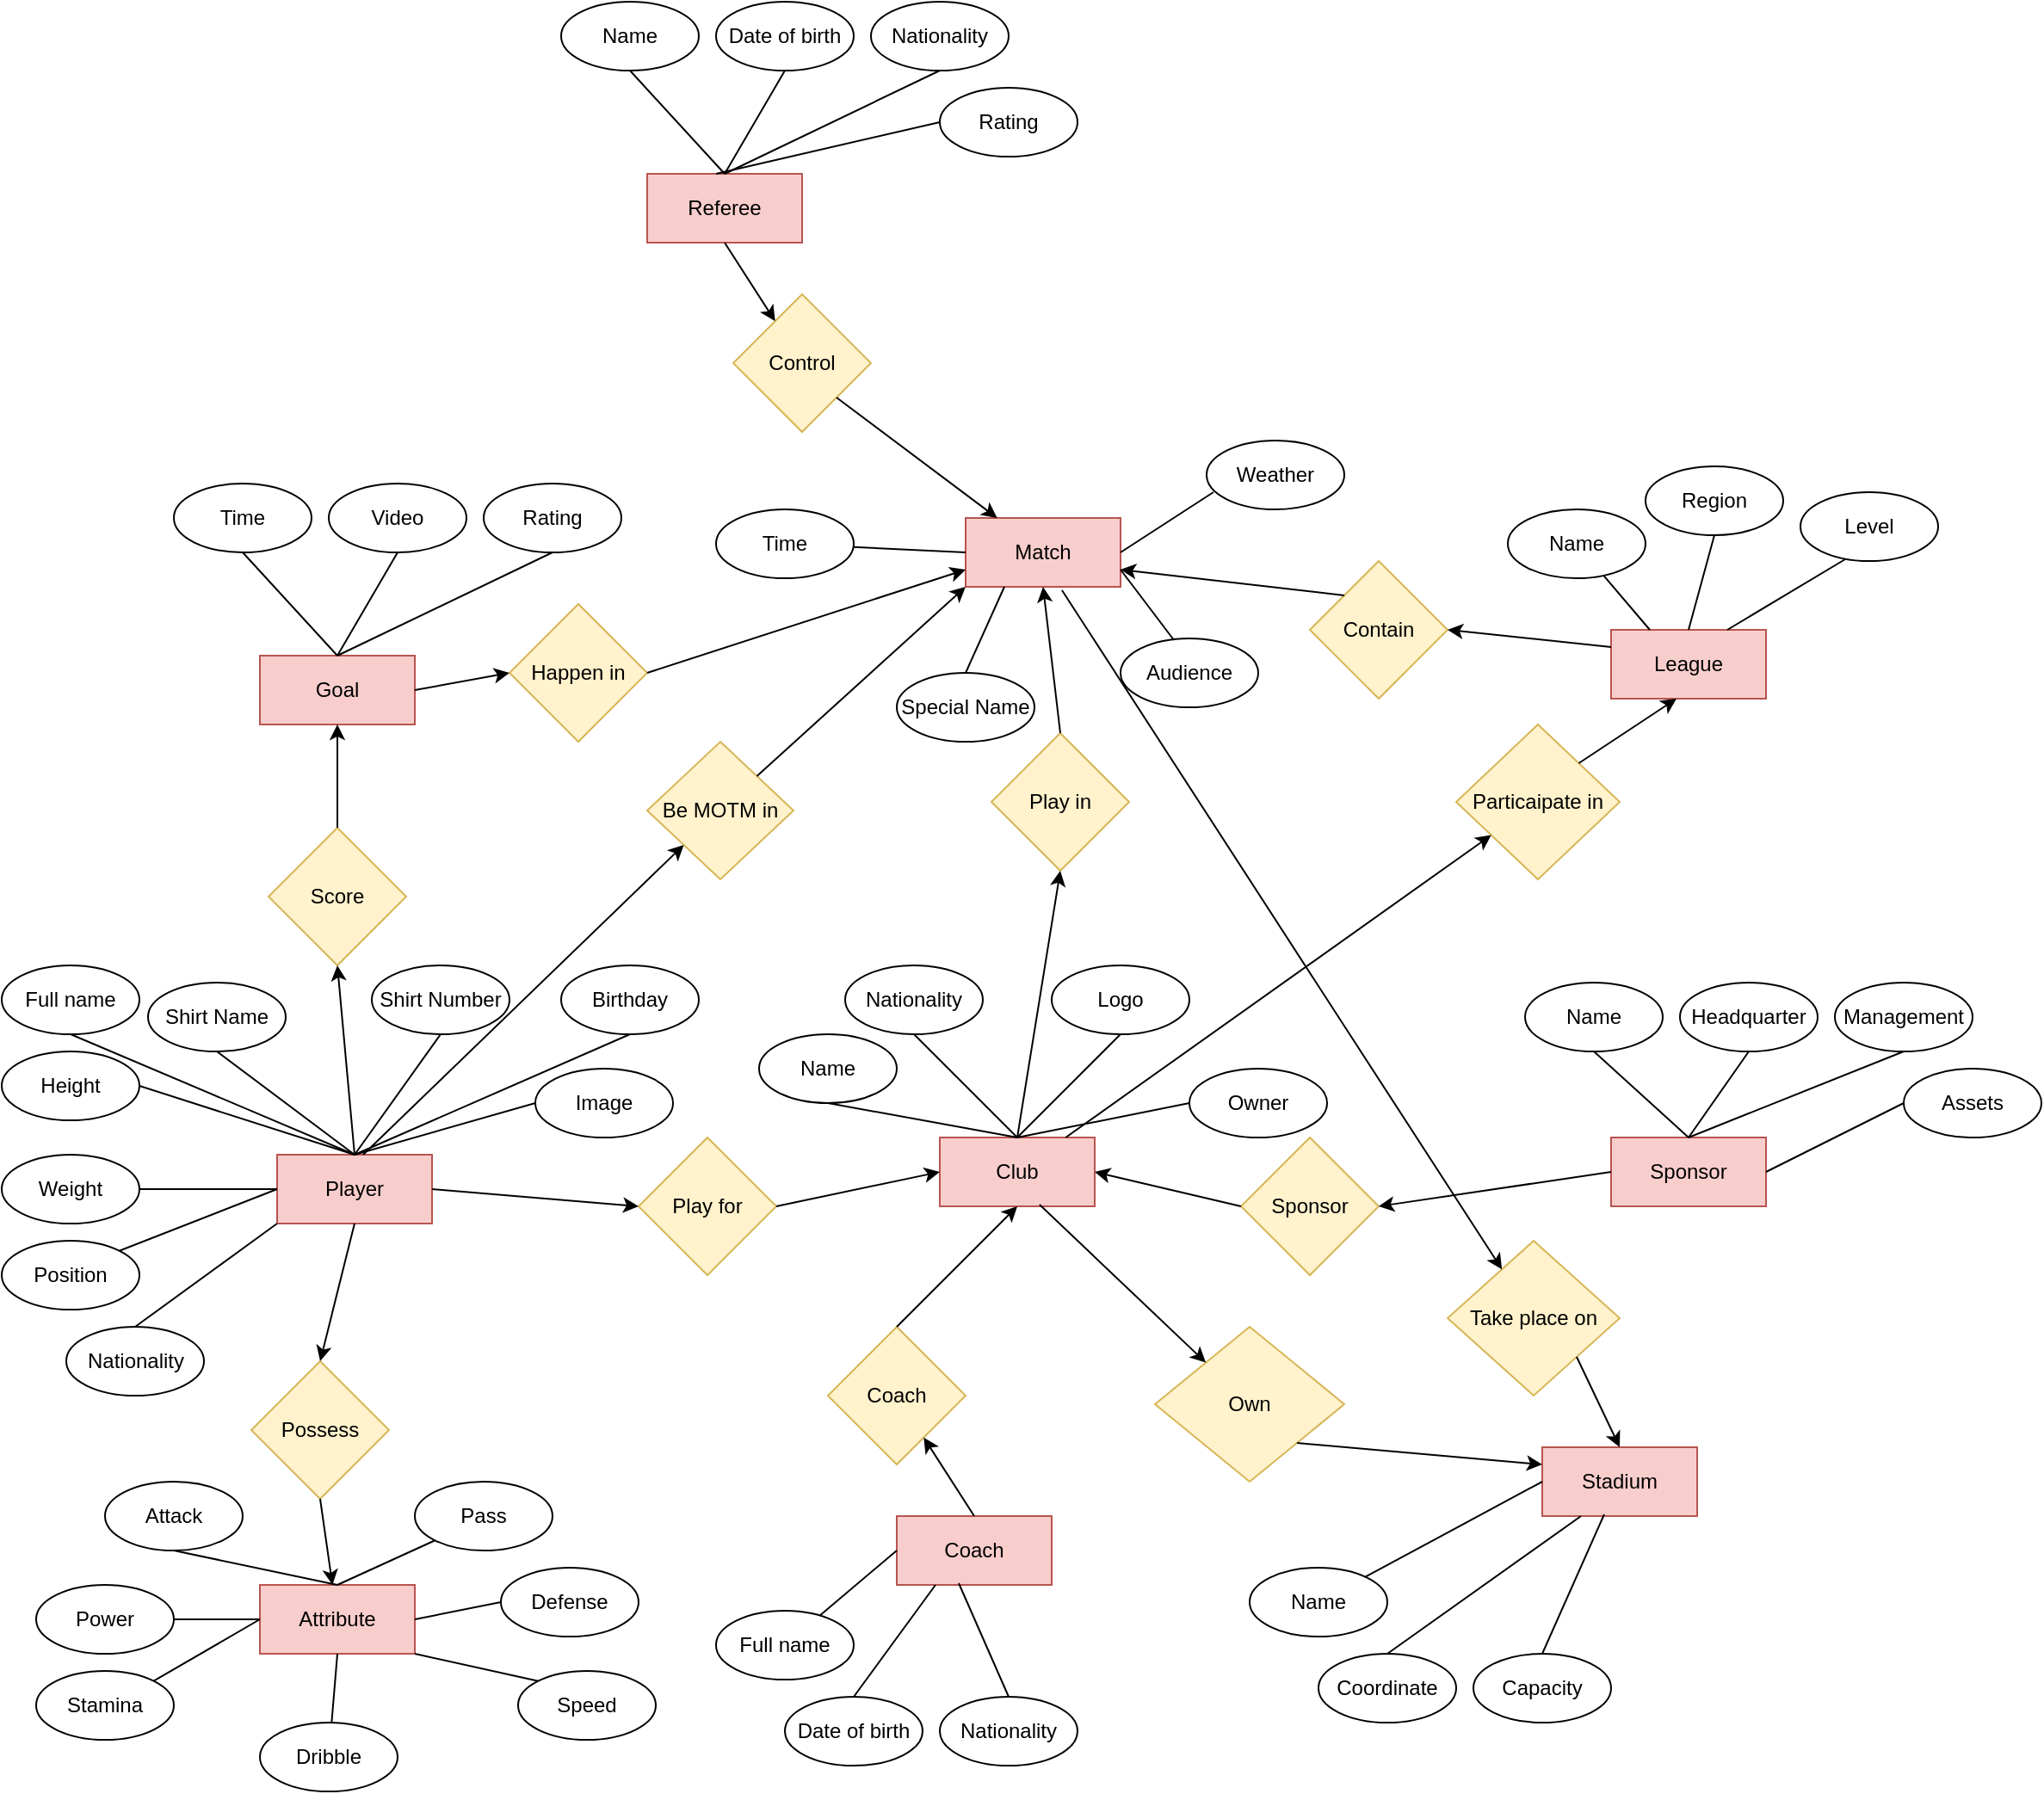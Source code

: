 <mxfile version="20.6.0" type="device"><diagram id="dY_4aWVO0XkQXRWpeF5l" name="Page-1"><mxGraphModel dx="1422" dy="798" grid="1" gridSize="10" guides="1" tooltips="1" connect="1" arrows="1" fold="1" page="1" pageScale="1" pageWidth="850" pageHeight="1100" math="0" shadow="0"><root><mxCell id="0"/><mxCell id="1" parent="0"/><mxCell id="0aGzHAWhw8IwHbo-9U-T-1" value="Player" style="rounded=0;whiteSpace=wrap;html=1;fillColor=#f8cecc;strokeColor=#b85450;" parent="1" vertex="1"><mxGeometry x="250" y="700" width="90" height="40" as="geometry"/></mxCell><mxCell id="0aGzHAWhw8IwHbo-9U-T-2" value="Full name" style="ellipse;whiteSpace=wrap;html=1;" parent="1" vertex="1"><mxGeometry x="90" y="590" width="80" height="40" as="geometry"/></mxCell><mxCell id="0aGzHAWhw8IwHbo-9U-T-3" value="" style="endArrow=none;html=1;rounded=0;exitX=0.5;exitY=1;exitDx=0;exitDy=0;entryX=0.5;entryY=0;entryDx=0;entryDy=0;" parent="1" source="0aGzHAWhw8IwHbo-9U-T-2" target="0aGzHAWhw8IwHbo-9U-T-1" edge="1"><mxGeometry width="50" height="50" relative="1" as="geometry"><mxPoint x="470" y="850" as="sourcePoint"/><mxPoint x="520" y="800" as="targetPoint"/></mxGeometry></mxCell><mxCell id="0aGzHAWhw8IwHbo-9U-T-4" value="Shirt Name" style="ellipse;whiteSpace=wrap;html=1;" parent="1" vertex="1"><mxGeometry x="175" y="600" width="80" height="40" as="geometry"/></mxCell><mxCell id="0aGzHAWhw8IwHbo-9U-T-5" value="" style="endArrow=none;html=1;rounded=0;exitX=0.5;exitY=1;exitDx=0;exitDy=0;entryX=0.5;entryY=0;entryDx=0;entryDy=0;" parent="1" source="0aGzHAWhw8IwHbo-9U-T-4" target="0aGzHAWhw8IwHbo-9U-T-1" edge="1"><mxGeometry width="50" height="50" relative="1" as="geometry"><mxPoint x="560" y="850" as="sourcePoint"/><mxPoint x="365" y="690" as="targetPoint"/></mxGeometry></mxCell><mxCell id="0aGzHAWhw8IwHbo-9U-T-6" value="Shirt Number" style="ellipse;whiteSpace=wrap;html=1;" parent="1" vertex="1"><mxGeometry x="305" y="590" width="80" height="40" as="geometry"/></mxCell><mxCell id="0aGzHAWhw8IwHbo-9U-T-7" value="" style="endArrow=none;html=1;rounded=0;exitX=0.5;exitY=1;exitDx=0;exitDy=0;entryX=0.5;entryY=0;entryDx=0;entryDy=0;" parent="1" source="0aGzHAWhw8IwHbo-9U-T-6" target="0aGzHAWhw8IwHbo-9U-T-1" edge="1"><mxGeometry width="50" height="50" relative="1" as="geometry"><mxPoint x="650" y="850" as="sourcePoint"/><mxPoint x="455" y="690" as="targetPoint"/></mxGeometry></mxCell><mxCell id="0aGzHAWhw8IwHbo-9U-T-8" value="Height" style="ellipse;whiteSpace=wrap;html=1;" parent="1" vertex="1"><mxGeometry x="90" y="640" width="80" height="40" as="geometry"/></mxCell><mxCell id="0aGzHAWhw8IwHbo-9U-T-9" value="" style="endArrow=none;html=1;rounded=0;exitX=1;exitY=0.5;exitDx=0;exitDy=0;entryX=0.5;entryY=0;entryDx=0;entryDy=0;" parent="1" source="0aGzHAWhw8IwHbo-9U-T-8" target="0aGzHAWhw8IwHbo-9U-T-1" edge="1"><mxGeometry width="50" height="50" relative="1" as="geometry"><mxPoint x="410" y="900" as="sourcePoint"/><mxPoint x="215" y="740" as="targetPoint"/></mxGeometry></mxCell><mxCell id="0aGzHAWhw8IwHbo-9U-T-10" value="Weight" style="ellipse;whiteSpace=wrap;html=1;" parent="1" vertex="1"><mxGeometry x="90" y="700" width="80" height="40" as="geometry"/></mxCell><mxCell id="0aGzHAWhw8IwHbo-9U-T-11" value="" style="endArrow=none;html=1;rounded=0;exitX=1;exitY=0.5;exitDx=0;exitDy=0;entryX=0;entryY=0.5;entryDx=0;entryDy=0;" parent="1" source="0aGzHAWhw8IwHbo-9U-T-10" target="0aGzHAWhw8IwHbo-9U-T-1" edge="1"><mxGeometry width="50" height="50" relative="1" as="geometry"><mxPoint x="410" y="960" as="sourcePoint"/><mxPoint x="215" y="800" as="targetPoint"/></mxGeometry></mxCell><mxCell id="0aGzHAWhw8IwHbo-9U-T-14" value="Position" style="ellipse;whiteSpace=wrap;html=1;" parent="1" vertex="1"><mxGeometry x="90" y="750" width="80" height="40" as="geometry"/></mxCell><mxCell id="0aGzHAWhw8IwHbo-9U-T-15" value="" style="endArrow=none;html=1;rounded=0;exitX=1;exitY=0;exitDx=0;exitDy=0;entryX=0;entryY=0.5;entryDx=0;entryDy=0;" parent="1" source="0aGzHAWhw8IwHbo-9U-T-14" target="0aGzHAWhw8IwHbo-9U-T-1" edge="1"><mxGeometry width="50" height="50" relative="1" as="geometry"><mxPoint x="410" y="1010" as="sourcePoint"/><mxPoint x="215" y="850" as="targetPoint"/></mxGeometry></mxCell><mxCell id="0aGzHAWhw8IwHbo-9U-T-16" value="Birthday" style="ellipse;whiteSpace=wrap;html=1;" parent="1" vertex="1"><mxGeometry x="415" y="590" width="80" height="40" as="geometry"/></mxCell><mxCell id="0aGzHAWhw8IwHbo-9U-T-17" value="" style="endArrow=none;html=1;rounded=0;exitX=0.5;exitY=1;exitDx=0;exitDy=0;entryX=0.5;entryY=0;entryDx=0;entryDy=0;" parent="1" source="0aGzHAWhw8IwHbo-9U-T-16" target="0aGzHAWhw8IwHbo-9U-T-1" edge="1"><mxGeometry width="50" height="50" relative="1" as="geometry"><mxPoint x="710" y="890" as="sourcePoint"/><mxPoint x="515" y="730" as="targetPoint"/></mxGeometry></mxCell><mxCell id="0aGzHAWhw8IwHbo-9U-T-18" value="Nationality" style="ellipse;whiteSpace=wrap;html=1;" parent="1" vertex="1"><mxGeometry x="127.5" y="800" width="80" height="40" as="geometry"/></mxCell><mxCell id="0aGzHAWhw8IwHbo-9U-T-19" value="" style="endArrow=none;html=1;rounded=0;exitX=0.5;exitY=0;exitDx=0;exitDy=0;entryX=0;entryY=1;entryDx=0;entryDy=0;" parent="1" source="0aGzHAWhw8IwHbo-9U-T-18" target="0aGzHAWhw8IwHbo-9U-T-1" edge="1"><mxGeometry width="50" height="50" relative="1" as="geometry"><mxPoint x="447.5" y="1060" as="sourcePoint"/><mxPoint x="252.5" y="900" as="targetPoint"/></mxGeometry></mxCell><mxCell id="0aGzHAWhw8IwHbo-9U-T-21" value="Image" style="ellipse;whiteSpace=wrap;html=1;" parent="1" vertex="1"><mxGeometry x="400" y="650" width="80" height="40" as="geometry"/></mxCell><mxCell id="0aGzHAWhw8IwHbo-9U-T-22" value="" style="endArrow=none;html=1;rounded=0;exitX=0;exitY=0.5;exitDx=0;exitDy=0;entryX=0.5;entryY=0;entryDx=0;entryDy=0;" parent="1" source="0aGzHAWhw8IwHbo-9U-T-21" target="0aGzHAWhw8IwHbo-9U-T-1" edge="1"><mxGeometry width="50" height="50" relative="1" as="geometry"><mxPoint x="532.5" y="1060" as="sourcePoint"/><mxPoint x="275" y="690" as="targetPoint"/></mxGeometry></mxCell><mxCell id="0aGzHAWhw8IwHbo-9U-T-23" value="Possess" style="rhombus;whiteSpace=wrap;html=1;fillColor=#fff2cc;strokeColor=#d6b656;" parent="1" vertex="1"><mxGeometry x="235" y="820" width="80" height="80" as="geometry"/></mxCell><mxCell id="0aGzHAWhw8IwHbo-9U-T-25" value="Club" style="rounded=0;whiteSpace=wrap;html=1;fillColor=#f8cecc;strokeColor=#b85450;" parent="1" vertex="1"><mxGeometry x="635" y="690" width="90" height="40" as="geometry"/></mxCell><mxCell id="0aGzHAWhw8IwHbo-9U-T-26" value="Name" style="ellipse;whiteSpace=wrap;html=1;" parent="1" vertex="1"><mxGeometry x="530" y="630" width="80" height="40" as="geometry"/></mxCell><mxCell id="0aGzHAWhw8IwHbo-9U-T-27" value="" style="endArrow=none;html=1;rounded=0;exitX=0.5;exitY=1;exitDx=0;exitDy=0;entryX=0.5;entryY=0;entryDx=0;entryDy=0;" parent="1" source="0aGzHAWhw8IwHbo-9U-T-26" target="0aGzHAWhw8IwHbo-9U-T-25" edge="1"><mxGeometry width="50" height="50" relative="1" as="geometry"><mxPoint x="920" y="850" as="sourcePoint"/><mxPoint x="970" y="800" as="targetPoint"/></mxGeometry></mxCell><mxCell id="0aGzHAWhw8IwHbo-9U-T-28" value="Nationality" style="ellipse;whiteSpace=wrap;html=1;" parent="1" vertex="1"><mxGeometry x="580" y="590" width="80" height="40" as="geometry"/></mxCell><mxCell id="0aGzHAWhw8IwHbo-9U-T-29" value="" style="endArrow=none;html=1;rounded=0;exitX=0.5;exitY=1;exitDx=0;exitDy=0;entryX=0.5;entryY=0;entryDx=0;entryDy=0;" parent="1" source="0aGzHAWhw8IwHbo-9U-T-28" target="0aGzHAWhw8IwHbo-9U-T-25" edge="1"><mxGeometry width="50" height="50" relative="1" as="geometry"><mxPoint x="1010" y="850" as="sourcePoint"/><mxPoint x="815" y="690" as="targetPoint"/></mxGeometry></mxCell><mxCell id="0aGzHAWhw8IwHbo-9U-T-30" value="Logo" style="ellipse;whiteSpace=wrap;html=1;" parent="1" vertex="1"><mxGeometry x="700" y="590" width="80" height="40" as="geometry"/></mxCell><mxCell id="0aGzHAWhw8IwHbo-9U-T-31" value="" style="endArrow=none;html=1;rounded=0;exitX=0.5;exitY=1;exitDx=0;exitDy=0;entryX=0.5;entryY=0;entryDx=0;entryDy=0;" parent="1" source="0aGzHAWhw8IwHbo-9U-T-30" target="0aGzHAWhw8IwHbo-9U-T-25" edge="1"><mxGeometry width="50" height="50" relative="1" as="geometry"><mxPoint x="1100" y="850" as="sourcePoint"/><mxPoint x="905" y="690" as="targetPoint"/></mxGeometry></mxCell><mxCell id="0aGzHAWhw8IwHbo-9U-T-35" value="Owner" style="ellipse;whiteSpace=wrap;html=1;" parent="1" vertex="1"><mxGeometry x="780" y="650" width="80" height="40" as="geometry"/></mxCell><mxCell id="0aGzHAWhw8IwHbo-9U-T-36" value="" style="endArrow=none;html=1;rounded=0;exitX=0;exitY=0.5;exitDx=0;exitDy=0;entryX=0.5;entryY=0;entryDx=0;entryDy=0;" parent="1" source="0aGzHAWhw8IwHbo-9U-T-35" target="0aGzHAWhw8IwHbo-9U-T-25" edge="1"><mxGeometry width="50" height="50" relative="1" as="geometry"><mxPoint x="1160" y="890" as="sourcePoint"/><mxPoint x="965" y="730" as="targetPoint"/></mxGeometry></mxCell><mxCell id="0aGzHAWhw8IwHbo-9U-T-42" value="Coach" style="rhombus;whiteSpace=wrap;html=1;fillColor=#fff2cc;strokeColor=#d6b656;" parent="1" vertex="1"><mxGeometry x="570" y="800" width="80" height="80" as="geometry"/></mxCell><mxCell id="0aGzHAWhw8IwHbo-9U-T-46" value="Sponsor" style="rhombus;whiteSpace=wrap;html=1;fillColor=#fff2cc;strokeColor=#d6b656;" parent="1" vertex="1"><mxGeometry x="810" y="690" width="80" height="80" as="geometry"/></mxCell><mxCell id="0aGzHAWhw8IwHbo-9U-T-47" value="League" style="rounded=0;whiteSpace=wrap;html=1;fillColor=#f8cecc;strokeColor=#b85450;" parent="1" vertex="1"><mxGeometry x="1025" y="395" width="90" height="40" as="geometry"/></mxCell><mxCell id="0aGzHAWhw8IwHbo-9U-T-48" value="Name" style="ellipse;whiteSpace=wrap;html=1;" parent="1" vertex="1"><mxGeometry x="965" y="325" width="80" height="40" as="geometry"/></mxCell><mxCell id="0aGzHAWhw8IwHbo-9U-T-49" value="" style="endArrow=none;html=1;rounded=0;entryX=0.25;entryY=0;entryDx=0;entryDy=0;" parent="1" source="0aGzHAWhw8IwHbo-9U-T-48" target="0aGzHAWhw8IwHbo-9U-T-47" edge="1"><mxGeometry width="50" height="50" relative="1" as="geometry"><mxPoint x="1175" y="725" as="sourcePoint"/><mxPoint x="1225" y="675" as="targetPoint"/></mxGeometry></mxCell><mxCell id="0aGzHAWhw8IwHbo-9U-T-50" value="Region" style="ellipse;whiteSpace=wrap;html=1;" parent="1" vertex="1"><mxGeometry x="1045" y="300" width="80" height="40" as="geometry"/></mxCell><mxCell id="0aGzHAWhw8IwHbo-9U-T-51" value="" style="endArrow=none;html=1;rounded=0;exitX=0.5;exitY=1;exitDx=0;exitDy=0;entryX=0.5;entryY=0;entryDx=0;entryDy=0;" parent="1" source="0aGzHAWhw8IwHbo-9U-T-50" target="0aGzHAWhw8IwHbo-9U-T-47" edge="1"><mxGeometry width="50" height="50" relative="1" as="geometry"><mxPoint x="1265" y="725" as="sourcePoint"/><mxPoint x="1070" y="565" as="targetPoint"/></mxGeometry></mxCell><mxCell id="0aGzHAWhw8IwHbo-9U-T-57" value="Level" style="ellipse;whiteSpace=wrap;html=1;" parent="1" vertex="1"><mxGeometry x="1135" y="315" width="80" height="40" as="geometry"/></mxCell><mxCell id="0aGzHAWhw8IwHbo-9U-T-58" value="" style="endArrow=none;html=1;rounded=0;exitX=0.325;exitY=0.975;exitDx=0;exitDy=0;entryX=0.75;entryY=0;entryDx=0;entryDy=0;exitPerimeter=0;" parent="1" source="0aGzHAWhw8IwHbo-9U-T-57" target="0aGzHAWhw8IwHbo-9U-T-47" edge="1"><mxGeometry width="50" height="50" relative="1" as="geometry"><mxPoint x="1415" y="765" as="sourcePoint"/><mxPoint x="1220" y="605" as="targetPoint"/></mxGeometry></mxCell><mxCell id="0aGzHAWhw8IwHbo-9U-T-65" value="Match" style="rounded=0;whiteSpace=wrap;html=1;fillColor=#f8cecc;strokeColor=#b85450;" parent="1" vertex="1"><mxGeometry x="650" y="330" width="90" height="40" as="geometry"/></mxCell><mxCell id="0aGzHAWhw8IwHbo-9U-T-66" value="Time" style="ellipse;whiteSpace=wrap;html=1;" parent="1" vertex="1"><mxGeometry x="505" y="325" width="80" height="40" as="geometry"/></mxCell><mxCell id="0aGzHAWhw8IwHbo-9U-T-67" value="" style="endArrow=none;html=1;rounded=0;entryX=0;entryY=0.5;entryDx=0;entryDy=0;" parent="1" source="0aGzHAWhw8IwHbo-9U-T-66" target="0aGzHAWhw8IwHbo-9U-T-65" edge="1"><mxGeometry width="50" height="50" relative="1" as="geometry"><mxPoint x="800" y="660" as="sourcePoint"/><mxPoint x="850" y="610" as="targetPoint"/></mxGeometry></mxCell><mxCell id="0aGzHAWhw8IwHbo-9U-T-68" value="Special Name" style="ellipse;whiteSpace=wrap;html=1;" parent="1" vertex="1"><mxGeometry x="610" y="420" width="80" height="40" as="geometry"/></mxCell><mxCell id="0aGzHAWhw8IwHbo-9U-T-69" value="" style="endArrow=none;html=1;rounded=0;exitX=0.5;exitY=0;exitDx=0;exitDy=0;entryX=0.25;entryY=1;entryDx=0;entryDy=0;" parent="1" source="0aGzHAWhw8IwHbo-9U-T-68" target="0aGzHAWhw8IwHbo-9U-T-65" edge="1"><mxGeometry width="50" height="50" relative="1" as="geometry"><mxPoint x="890" y="660" as="sourcePoint"/><mxPoint x="695" y="500" as="targetPoint"/></mxGeometry></mxCell><mxCell id="0aGzHAWhw8IwHbo-9U-T-72" value="Audience" style="ellipse;whiteSpace=wrap;html=1;" parent="1" vertex="1"><mxGeometry x="740" y="400" width="80" height="40" as="geometry"/></mxCell><mxCell id="0aGzHAWhw8IwHbo-9U-T-73" value="" style="endArrow=none;html=1;rounded=0;exitX=0.388;exitY=0.025;exitDx=0;exitDy=0;entryX=1;entryY=0.75;entryDx=0;entryDy=0;exitPerimeter=0;" parent="1" source="0aGzHAWhw8IwHbo-9U-T-72" target="0aGzHAWhw8IwHbo-9U-T-65" edge="1"><mxGeometry width="50" height="50" relative="1" as="geometry"><mxPoint x="1040" y="700" as="sourcePoint"/><mxPoint x="845" y="540" as="targetPoint"/></mxGeometry></mxCell><mxCell id="0aGzHAWhw8IwHbo-9U-T-74" value="Weather" style="ellipse;whiteSpace=wrap;html=1;" parent="1" vertex="1"><mxGeometry x="790" y="285" width="80" height="40" as="geometry"/></mxCell><mxCell id="0aGzHAWhw8IwHbo-9U-T-75" value="" style="endArrow=none;html=1;rounded=0;exitX=0.05;exitY=0.75;exitDx=0;exitDy=0;entryX=1;entryY=0.5;entryDx=0;entryDy=0;exitPerimeter=0;" parent="1" source="0aGzHAWhw8IwHbo-9U-T-74" target="0aGzHAWhw8IwHbo-9U-T-65" edge="1"><mxGeometry width="50" height="50" relative="1" as="geometry"><mxPoint x="770" y="490" as="sourcePoint"/><mxPoint x="615" y="510" as="targetPoint"/></mxGeometry></mxCell><mxCell id="0aGzHAWhw8IwHbo-9U-T-76" value="Stadium" style="rounded=0;whiteSpace=wrap;html=1;fillColor=#f8cecc;strokeColor=#b85450;" parent="1" vertex="1"><mxGeometry x="985" y="870" width="90" height="40" as="geometry"/></mxCell><mxCell id="0aGzHAWhw8IwHbo-9U-T-77" value="Name" style="ellipse;whiteSpace=wrap;html=1;" parent="1" vertex="1"><mxGeometry x="815" y="940" width="80" height="40" as="geometry"/></mxCell><mxCell id="0aGzHAWhw8IwHbo-9U-T-78" value="" style="endArrow=none;html=1;rounded=0;entryX=0;entryY=0.5;entryDx=0;entryDy=0;" parent="1" source="0aGzHAWhw8IwHbo-9U-T-77" target="0aGzHAWhw8IwHbo-9U-T-76" edge="1"><mxGeometry width="50" height="50" relative="1" as="geometry"><mxPoint x="1135" y="1200" as="sourcePoint"/><mxPoint x="1185" y="1150" as="targetPoint"/></mxGeometry></mxCell><mxCell id="0aGzHAWhw8IwHbo-9U-T-79" value="Coordinate" style="ellipse;whiteSpace=wrap;html=1;" parent="1" vertex="1"><mxGeometry x="855" y="990" width="80" height="40" as="geometry"/></mxCell><mxCell id="0aGzHAWhw8IwHbo-9U-T-80" value="" style="endArrow=none;html=1;rounded=0;exitX=0.5;exitY=0;exitDx=0;exitDy=0;entryX=0.25;entryY=1;entryDx=0;entryDy=0;" parent="1" source="0aGzHAWhw8IwHbo-9U-T-79" target="0aGzHAWhw8IwHbo-9U-T-76" edge="1"><mxGeometry width="50" height="50" relative="1" as="geometry"><mxPoint x="1225" y="1200" as="sourcePoint"/><mxPoint x="1030" y="1040" as="targetPoint"/></mxGeometry></mxCell><mxCell id="0aGzHAWhw8IwHbo-9U-T-81" value="Capacity" style="ellipse;whiteSpace=wrap;html=1;" parent="1" vertex="1"><mxGeometry x="945" y="990" width="80" height="40" as="geometry"/></mxCell><mxCell id="0aGzHAWhw8IwHbo-9U-T-82" value="" style="endArrow=none;html=1;rounded=0;exitX=0.5;exitY=0;exitDx=0;exitDy=0;entryX=0.4;entryY=0.975;entryDx=0;entryDy=0;entryPerimeter=0;" parent="1" source="0aGzHAWhw8IwHbo-9U-T-81" target="0aGzHAWhw8IwHbo-9U-T-76" edge="1"><mxGeometry width="50" height="50" relative="1" as="geometry"><mxPoint x="1315" y="1200" as="sourcePoint"/><mxPoint x="1120" y="1040" as="targetPoint"/></mxGeometry></mxCell><mxCell id="0aGzHAWhw8IwHbo-9U-T-87" value="Goal" style="rounded=0;whiteSpace=wrap;html=1;fillColor=#f8cecc;strokeColor=#b85450;" parent="1" vertex="1"><mxGeometry x="240" y="410" width="90" height="40" as="geometry"/></mxCell><mxCell id="0aGzHAWhw8IwHbo-9U-T-88" value="Time" style="ellipse;whiteSpace=wrap;html=1;" parent="1" vertex="1"><mxGeometry x="190" y="310" width="80" height="40" as="geometry"/></mxCell><mxCell id="0aGzHAWhw8IwHbo-9U-T-89" value="" style="endArrow=none;html=1;rounded=0;exitX=0.5;exitY=1;exitDx=0;exitDy=0;entryX=0.5;entryY=0;entryDx=0;entryDy=0;" parent="1" source="0aGzHAWhw8IwHbo-9U-T-88" target="0aGzHAWhw8IwHbo-9U-T-87" edge="1"><mxGeometry width="50" height="50" relative="1" as="geometry"><mxPoint x="530" y="570" as="sourcePoint"/><mxPoint x="580" y="520" as="targetPoint"/></mxGeometry></mxCell><mxCell id="0aGzHAWhw8IwHbo-9U-T-90" value="Video" style="ellipse;whiteSpace=wrap;html=1;" parent="1" vertex="1"><mxGeometry x="280" y="310" width="80" height="40" as="geometry"/></mxCell><mxCell id="0aGzHAWhw8IwHbo-9U-T-91" value="" style="endArrow=none;html=1;rounded=0;exitX=0.5;exitY=1;exitDx=0;exitDy=0;entryX=0.5;entryY=0;entryDx=0;entryDy=0;" parent="1" source="0aGzHAWhw8IwHbo-9U-T-90" target="0aGzHAWhw8IwHbo-9U-T-87" edge="1"><mxGeometry width="50" height="50" relative="1" as="geometry"><mxPoint x="620" y="570" as="sourcePoint"/><mxPoint x="425" y="410" as="targetPoint"/></mxGeometry></mxCell><mxCell id="0aGzHAWhw8IwHbo-9U-T-92" value="Rating" style="ellipse;whiteSpace=wrap;html=1;" parent="1" vertex="1"><mxGeometry x="370" y="310" width="80" height="40" as="geometry"/></mxCell><mxCell id="0aGzHAWhw8IwHbo-9U-T-93" value="" style="endArrow=none;html=1;rounded=0;exitX=0.5;exitY=1;exitDx=0;exitDy=0;entryX=0.5;entryY=0;entryDx=0;entryDy=0;" parent="1" source="0aGzHAWhw8IwHbo-9U-T-92" target="0aGzHAWhw8IwHbo-9U-T-87" edge="1"><mxGeometry width="50" height="50" relative="1" as="geometry"><mxPoint x="710" y="570" as="sourcePoint"/><mxPoint x="515" y="410" as="targetPoint"/></mxGeometry></mxCell><mxCell id="0aGzHAWhw8IwHbo-9U-T-98" value="Referee" style="rounded=0;whiteSpace=wrap;html=1;fillColor=#f8cecc;strokeColor=#b85450;" parent="1" vertex="1"><mxGeometry x="465" y="130" width="90" height="40" as="geometry"/></mxCell><mxCell id="0aGzHAWhw8IwHbo-9U-T-99" value="Name" style="ellipse;whiteSpace=wrap;html=1;" parent="1" vertex="1"><mxGeometry x="415" y="30" width="80" height="40" as="geometry"/></mxCell><mxCell id="0aGzHAWhw8IwHbo-9U-T-100" value="" style="endArrow=none;html=1;rounded=0;exitX=0.5;exitY=1;exitDx=0;exitDy=0;entryX=0.5;entryY=0;entryDx=0;entryDy=0;" parent="1" source="0aGzHAWhw8IwHbo-9U-T-99" target="0aGzHAWhw8IwHbo-9U-T-98" edge="1"><mxGeometry width="50" height="50" relative="1" as="geometry"><mxPoint x="755" y="290" as="sourcePoint"/><mxPoint x="805" y="240" as="targetPoint"/></mxGeometry></mxCell><mxCell id="0aGzHAWhw8IwHbo-9U-T-101" value="Date of birth" style="ellipse;whiteSpace=wrap;html=1;" parent="1" vertex="1"><mxGeometry x="505" y="30" width="80" height="40" as="geometry"/></mxCell><mxCell id="0aGzHAWhw8IwHbo-9U-T-102" value="" style="endArrow=none;html=1;rounded=0;exitX=0.5;exitY=1;exitDx=0;exitDy=0;entryX=0.5;entryY=0;entryDx=0;entryDy=0;" parent="1" source="0aGzHAWhw8IwHbo-9U-T-101" target="0aGzHAWhw8IwHbo-9U-T-98" edge="1"><mxGeometry width="50" height="50" relative="1" as="geometry"><mxPoint x="845" y="290" as="sourcePoint"/><mxPoint x="650" y="130" as="targetPoint"/></mxGeometry></mxCell><mxCell id="0aGzHAWhw8IwHbo-9U-T-103" value="Nationality" style="ellipse;whiteSpace=wrap;html=1;" parent="1" vertex="1"><mxGeometry x="595" y="30" width="80" height="40" as="geometry"/></mxCell><mxCell id="0aGzHAWhw8IwHbo-9U-T-104" value="" style="endArrow=none;html=1;rounded=0;exitX=0.5;exitY=1;exitDx=0;exitDy=0;entryX=0.5;entryY=0;entryDx=0;entryDy=0;" parent="1" source="0aGzHAWhw8IwHbo-9U-T-103" target="0aGzHAWhw8IwHbo-9U-T-98" edge="1"><mxGeometry width="50" height="50" relative="1" as="geometry"><mxPoint x="935" y="290" as="sourcePoint"/><mxPoint x="740" y="130" as="targetPoint"/></mxGeometry></mxCell><mxCell id="0aGzHAWhw8IwHbo-9U-T-113" value="Coach" style="rounded=0;whiteSpace=wrap;html=1;fillColor=#f8cecc;strokeColor=#b85450;" parent="1" vertex="1"><mxGeometry x="610" y="910" width="90" height="40" as="geometry"/></mxCell><mxCell id="0aGzHAWhw8IwHbo-9U-T-114" value="Full name" style="ellipse;whiteSpace=wrap;html=1;" parent="1" vertex="1"><mxGeometry x="505" y="965" width="80" height="40" as="geometry"/></mxCell><mxCell id="0aGzHAWhw8IwHbo-9U-T-115" value="" style="endArrow=none;html=1;rounded=0;entryX=0;entryY=0.5;entryDx=0;entryDy=0;" parent="1" source="0aGzHAWhw8IwHbo-9U-T-114" target="0aGzHAWhw8IwHbo-9U-T-113" edge="1"><mxGeometry width="50" height="50" relative="1" as="geometry"><mxPoint x="825" y="1225" as="sourcePoint"/><mxPoint x="875" y="1175" as="targetPoint"/></mxGeometry></mxCell><mxCell id="0aGzHAWhw8IwHbo-9U-T-116" value="Date of birth" style="ellipse;whiteSpace=wrap;html=1;" parent="1" vertex="1"><mxGeometry x="545" y="1015" width="80" height="40" as="geometry"/></mxCell><mxCell id="0aGzHAWhw8IwHbo-9U-T-117" value="" style="endArrow=none;html=1;rounded=0;exitX=0.5;exitY=0;exitDx=0;exitDy=0;entryX=0.25;entryY=1;entryDx=0;entryDy=0;" parent="1" source="0aGzHAWhw8IwHbo-9U-T-116" target="0aGzHAWhw8IwHbo-9U-T-113" edge="1"><mxGeometry width="50" height="50" relative="1" as="geometry"><mxPoint x="915" y="1225" as="sourcePoint"/><mxPoint x="720" y="1065" as="targetPoint"/></mxGeometry></mxCell><mxCell id="0aGzHAWhw8IwHbo-9U-T-118" value="Nationality" style="ellipse;whiteSpace=wrap;html=1;" parent="1" vertex="1"><mxGeometry x="635" y="1015" width="80" height="40" as="geometry"/></mxCell><mxCell id="0aGzHAWhw8IwHbo-9U-T-119" value="" style="endArrow=none;html=1;rounded=0;exitX=0.5;exitY=0;exitDx=0;exitDy=0;entryX=0.4;entryY=0.975;entryDx=0;entryDy=0;entryPerimeter=0;" parent="1" source="0aGzHAWhw8IwHbo-9U-T-118" target="0aGzHAWhw8IwHbo-9U-T-113" edge="1"><mxGeometry width="50" height="50" relative="1" as="geometry"><mxPoint x="1005" y="1225" as="sourcePoint"/><mxPoint x="810" y="1065" as="targetPoint"/></mxGeometry></mxCell><mxCell id="0aGzHAWhw8IwHbo-9U-T-125" value="Rating" style="ellipse;whiteSpace=wrap;html=1;" parent="1" vertex="1"><mxGeometry x="635" y="80" width="80" height="40" as="geometry"/></mxCell><mxCell id="0aGzHAWhw8IwHbo-9U-T-126" value="" style="endArrow=none;html=1;rounded=0;exitX=0;exitY=0.5;exitDx=0;exitDy=0;" parent="1" source="0aGzHAWhw8IwHbo-9U-T-125" edge="1"><mxGeometry width="50" height="50" relative="1" as="geometry"><mxPoint x="645" y="80" as="sourcePoint"/><mxPoint x="505" y="130" as="targetPoint"/></mxGeometry></mxCell><mxCell id="0aGzHAWhw8IwHbo-9U-T-127" value="Own" style="rhombus;whiteSpace=wrap;html=1;fillColor=#fff2cc;strokeColor=#d6b656;" parent="1" vertex="1"><mxGeometry x="760" y="800" width="110" height="90" as="geometry"/></mxCell><mxCell id="OoNaPUinUsGvVNJsOPle-4" value="Sponsor" style="rounded=0;whiteSpace=wrap;html=1;fillColor=#f8cecc;strokeColor=#b85450;" parent="1" vertex="1"><mxGeometry x="1025" y="690" width="90" height="40" as="geometry"/></mxCell><mxCell id="OoNaPUinUsGvVNJsOPle-5" value="Name" style="ellipse;whiteSpace=wrap;html=1;" parent="1" vertex="1"><mxGeometry x="975" y="600" width="80" height="40" as="geometry"/></mxCell><mxCell id="OoNaPUinUsGvVNJsOPle-6" value="" style="endArrow=none;html=1;rounded=0;exitX=0.5;exitY=1;exitDx=0;exitDy=0;entryX=0.5;entryY=0;entryDx=0;entryDy=0;" parent="1" source="OoNaPUinUsGvVNJsOPle-5" target="OoNaPUinUsGvVNJsOPle-4" edge="1"><mxGeometry width="50" height="50" relative="1" as="geometry"><mxPoint x="1315" y="860" as="sourcePoint"/><mxPoint x="1365" y="810" as="targetPoint"/></mxGeometry></mxCell><mxCell id="OoNaPUinUsGvVNJsOPle-7" value="Headquarter" style="ellipse;whiteSpace=wrap;html=1;" parent="1" vertex="1"><mxGeometry x="1065" y="600" width="80" height="40" as="geometry"/></mxCell><mxCell id="OoNaPUinUsGvVNJsOPle-8" value="" style="endArrow=none;html=1;rounded=0;exitX=0.5;exitY=1;exitDx=0;exitDy=0;entryX=0.5;entryY=0;entryDx=0;entryDy=0;" parent="1" source="OoNaPUinUsGvVNJsOPle-7" target="OoNaPUinUsGvVNJsOPle-4" edge="1"><mxGeometry width="50" height="50" relative="1" as="geometry"><mxPoint x="1405" y="860" as="sourcePoint"/><mxPoint x="1210" y="700" as="targetPoint"/></mxGeometry></mxCell><mxCell id="OoNaPUinUsGvVNJsOPle-9" value="Management" style="ellipse;whiteSpace=wrap;html=1;" parent="1" vertex="1"><mxGeometry x="1155" y="600" width="80" height="40" as="geometry"/></mxCell><mxCell id="OoNaPUinUsGvVNJsOPle-10" value="" style="endArrow=none;html=1;rounded=0;exitX=0.5;exitY=1;exitDx=0;exitDy=0;entryX=0.5;entryY=0;entryDx=0;entryDy=0;" parent="1" source="OoNaPUinUsGvVNJsOPle-9" target="OoNaPUinUsGvVNJsOPle-4" edge="1"><mxGeometry width="50" height="50" relative="1" as="geometry"><mxPoint x="1495" y="860" as="sourcePoint"/><mxPoint x="1300" y="700" as="targetPoint"/></mxGeometry></mxCell><mxCell id="OoNaPUinUsGvVNJsOPle-11" value="Assets" style="ellipse;whiteSpace=wrap;html=1;" parent="1" vertex="1"><mxGeometry x="1195" y="650" width="80" height="40" as="geometry"/></mxCell><mxCell id="OoNaPUinUsGvVNJsOPle-12" value="" style="endArrow=none;html=1;rounded=0;exitX=0;exitY=0.5;exitDx=0;exitDy=0;entryX=1;entryY=0.5;entryDx=0;entryDy=0;" parent="1" source="OoNaPUinUsGvVNJsOPle-11" target="OoNaPUinUsGvVNJsOPle-4" edge="1"><mxGeometry width="50" height="50" relative="1" as="geometry"><mxPoint x="1205" y="650" as="sourcePoint"/><mxPoint x="1065" y="700" as="targetPoint"/></mxGeometry></mxCell><mxCell id="OoNaPUinUsGvVNJsOPle-13" value="Attribute" style="rounded=0;whiteSpace=wrap;html=1;fillColor=#f8cecc;strokeColor=#b85450;" parent="1" vertex="1"><mxGeometry x="240" y="950" width="90" height="40" as="geometry"/></mxCell><mxCell id="OoNaPUinUsGvVNJsOPle-14" value="Attack" style="ellipse;whiteSpace=wrap;html=1;" parent="1" vertex="1"><mxGeometry x="150" y="890" width="80" height="40" as="geometry"/></mxCell><mxCell id="OoNaPUinUsGvVNJsOPle-15" value="" style="endArrow=none;html=1;rounded=0;exitX=0.5;exitY=1;exitDx=0;exitDy=0;entryX=0.5;entryY=0;entryDx=0;entryDy=0;" parent="1" source="OoNaPUinUsGvVNJsOPle-14" target="OoNaPUinUsGvVNJsOPle-13" edge="1"><mxGeometry width="50" height="50" relative="1" as="geometry"><mxPoint x="480" y="1267.5" as="sourcePoint"/><mxPoint x="530" y="1217.5" as="targetPoint"/></mxGeometry></mxCell><mxCell id="OoNaPUinUsGvVNJsOPle-18" value="Defense" style="ellipse;whiteSpace=wrap;html=1;" parent="1" vertex="1"><mxGeometry x="380" y="940" width="80" height="40" as="geometry"/></mxCell><mxCell id="OoNaPUinUsGvVNJsOPle-19" value="" style="endArrow=none;html=1;rounded=0;exitX=0;exitY=0.5;exitDx=0;exitDy=0;entryX=1;entryY=0.5;entryDx=0;entryDy=0;" parent="1" source="OoNaPUinUsGvVNJsOPle-18" target="OoNaPUinUsGvVNJsOPle-13" edge="1"><mxGeometry width="50" height="50" relative="1" as="geometry"><mxPoint x="660" y="1267.5" as="sourcePoint"/><mxPoint x="465" y="1107.5" as="targetPoint"/></mxGeometry></mxCell><mxCell id="OoNaPUinUsGvVNJsOPle-20" value="Pass" style="ellipse;whiteSpace=wrap;html=1;" parent="1" vertex="1"><mxGeometry x="330" y="890" width="80" height="40" as="geometry"/></mxCell><mxCell id="OoNaPUinUsGvVNJsOPle-21" value="" style="endArrow=none;html=1;rounded=0;exitX=0;exitY=1;exitDx=0;exitDy=0;entryX=0.5;entryY=0;entryDx=0;entryDy=0;" parent="1" source="OoNaPUinUsGvVNJsOPle-20" target="OoNaPUinUsGvVNJsOPle-13" edge="1"><mxGeometry width="50" height="50" relative="1" as="geometry"><mxPoint x="420" y="1317.5" as="sourcePoint"/><mxPoint x="225" y="1157.5" as="targetPoint"/></mxGeometry></mxCell><mxCell id="OoNaPUinUsGvVNJsOPle-22" value="Power" style="ellipse;whiteSpace=wrap;html=1;" parent="1" vertex="1"><mxGeometry x="110" y="950" width="80" height="40" as="geometry"/></mxCell><mxCell id="OoNaPUinUsGvVNJsOPle-23" value="" style="endArrow=none;html=1;rounded=0;exitX=1;exitY=0.5;exitDx=0;exitDy=0;entryX=0;entryY=0.5;entryDx=0;entryDy=0;" parent="1" source="OoNaPUinUsGvVNJsOPle-22" target="OoNaPUinUsGvVNJsOPle-13" edge="1"><mxGeometry width="50" height="50" relative="1" as="geometry"><mxPoint x="420" y="1377.5" as="sourcePoint"/><mxPoint x="225" y="1217.5" as="targetPoint"/></mxGeometry></mxCell><mxCell id="OoNaPUinUsGvVNJsOPle-24" value="Stamina" style="ellipse;whiteSpace=wrap;html=1;" parent="1" vertex="1"><mxGeometry x="110" y="1000" width="80" height="40" as="geometry"/></mxCell><mxCell id="OoNaPUinUsGvVNJsOPle-25" value="" style="endArrow=none;html=1;rounded=0;exitX=1;exitY=0;exitDx=0;exitDy=0;entryX=0;entryY=0.5;entryDx=0;entryDy=0;" parent="1" source="OoNaPUinUsGvVNJsOPle-24" target="OoNaPUinUsGvVNJsOPle-13" edge="1"><mxGeometry width="50" height="50" relative="1" as="geometry"><mxPoint x="420" y="1427.5" as="sourcePoint"/><mxPoint x="225" y="1267.5" as="targetPoint"/></mxGeometry></mxCell><mxCell id="OoNaPUinUsGvVNJsOPle-26" value="Speed" style="ellipse;whiteSpace=wrap;html=1;" parent="1" vertex="1"><mxGeometry x="390" y="1000" width="80" height="40" as="geometry"/></mxCell><mxCell id="OoNaPUinUsGvVNJsOPle-27" value="" style="endArrow=none;html=1;rounded=0;exitX=0;exitY=0;exitDx=0;exitDy=0;entryX=1;entryY=1;entryDx=0;entryDy=0;" parent="1" source="OoNaPUinUsGvVNJsOPle-26" target="OoNaPUinUsGvVNJsOPle-13" edge="1"><mxGeometry width="50" height="50" relative="1" as="geometry"><mxPoint x="720" y="1307.5" as="sourcePoint"/><mxPoint x="525" y="1147.5" as="targetPoint"/></mxGeometry></mxCell><mxCell id="OoNaPUinUsGvVNJsOPle-30" value="Dribble" style="ellipse;whiteSpace=wrap;html=1;" parent="1" vertex="1"><mxGeometry x="240" y="1030" width="80" height="40" as="geometry"/></mxCell><mxCell id="OoNaPUinUsGvVNJsOPle-31" value="" style="endArrow=none;html=1;rounded=0;entryX=0.5;entryY=1;entryDx=0;entryDy=0;" parent="1" source="OoNaPUinUsGvVNJsOPle-30" target="OoNaPUinUsGvVNJsOPle-13" edge="1"><mxGeometry width="50" height="50" relative="1" as="geometry"><mxPoint x="542.5" y="1477.5" as="sourcePoint"/><mxPoint x="285" y="1107.5" as="targetPoint"/></mxGeometry></mxCell><mxCell id="OoNaPUinUsGvVNJsOPle-34" value="Play for" style="rhombus;whiteSpace=wrap;html=1;fillColor=#fff2cc;strokeColor=#d6b656;" parent="1" vertex="1"><mxGeometry x="460" y="690" width="80" height="80" as="geometry"/></mxCell><mxCell id="OoNaPUinUsGvVNJsOPle-36" value="" style="endArrow=classic;html=1;rounded=0;exitX=1;exitY=0.5;exitDx=0;exitDy=0;entryX=0;entryY=0.5;entryDx=0;entryDy=0;" parent="1" source="OoNaPUinUsGvVNJsOPle-34" target="0aGzHAWhw8IwHbo-9U-T-25" edge="1"><mxGeometry width="50" height="50" relative="1" as="geometry"><mxPoint x="670" y="720" as="sourcePoint"/><mxPoint x="720" y="670" as="targetPoint"/></mxGeometry></mxCell><mxCell id="OoNaPUinUsGvVNJsOPle-58" value="" style="endArrow=classic;html=1;rounded=0;exitX=1;exitY=0.5;exitDx=0;exitDy=0;entryX=0;entryY=0.5;entryDx=0;entryDy=0;" parent="1" source="0aGzHAWhw8IwHbo-9U-T-1" target="OoNaPUinUsGvVNJsOPle-34" edge="1"><mxGeometry width="50" height="50" relative="1" as="geometry"><mxPoint x="540" y="770" as="sourcePoint"/><mxPoint x="670" y="740" as="targetPoint"/></mxGeometry></mxCell><mxCell id="OoNaPUinUsGvVNJsOPle-59" value="" style="endArrow=classic;html=1;rounded=0;exitX=0;exitY=0.5;exitDx=0;exitDy=0;entryX=1;entryY=0.5;entryDx=0;entryDy=0;" parent="1" source="OoNaPUinUsGvVNJsOPle-4" target="0aGzHAWhw8IwHbo-9U-T-46" edge="1"><mxGeometry width="50" height="50" relative="1" as="geometry"><mxPoint x="860" y="720" as="sourcePoint"/><mxPoint x="910" y="670" as="targetPoint"/></mxGeometry></mxCell><mxCell id="OoNaPUinUsGvVNJsOPle-60" value="" style="endArrow=classic;html=1;rounded=0;exitX=0;exitY=0.5;exitDx=0;exitDy=0;entryX=1;entryY=0.5;entryDx=0;entryDy=0;" parent="1" source="0aGzHAWhw8IwHbo-9U-T-46" target="0aGzHAWhw8IwHbo-9U-T-25" edge="1"><mxGeometry width="50" height="50" relative="1" as="geometry"><mxPoint x="860" y="720" as="sourcePoint"/><mxPoint x="910" y="670" as="targetPoint"/></mxGeometry></mxCell><mxCell id="OoNaPUinUsGvVNJsOPle-61" value="" style="endArrow=classic;html=1;rounded=0;exitX=0.5;exitY=0;exitDx=0;exitDy=0;" parent="1" source="0aGzHAWhw8IwHbo-9U-T-113" target="0aGzHAWhw8IwHbo-9U-T-42" edge="1"><mxGeometry width="50" height="50" relative="1" as="geometry"><mxPoint x="620" y="990" as="sourcePoint"/><mxPoint x="560" y="870" as="targetPoint"/></mxGeometry></mxCell><mxCell id="OoNaPUinUsGvVNJsOPle-62" value="" style="endArrow=classic;html=1;rounded=0;exitX=0.5;exitY=0;exitDx=0;exitDy=0;entryX=0.5;entryY=1;entryDx=0;entryDy=0;" parent="1" source="0aGzHAWhw8IwHbo-9U-T-42" target="0aGzHAWhw8IwHbo-9U-T-25" edge="1"><mxGeometry width="50" height="50" relative="1" as="geometry"><mxPoint x="730" y="1020" as="sourcePoint"/><mxPoint x="780" y="970" as="targetPoint"/></mxGeometry></mxCell><mxCell id="OoNaPUinUsGvVNJsOPle-66" value="" style="endArrow=classic;html=1;rounded=0;exitX=0.644;exitY=0.975;exitDx=0;exitDy=0;exitPerimeter=0;" parent="1" source="0aGzHAWhw8IwHbo-9U-T-25" target="0aGzHAWhw8IwHbo-9U-T-127" edge="1"><mxGeometry width="50" height="50" relative="1" as="geometry"><mxPoint x="730" y="820" as="sourcePoint"/><mxPoint x="780" y="770" as="targetPoint"/></mxGeometry></mxCell><mxCell id="OoNaPUinUsGvVNJsOPle-67" value="" style="endArrow=classic;html=1;rounded=0;exitX=1;exitY=1;exitDx=0;exitDy=0;entryX=0;entryY=0.25;entryDx=0;entryDy=0;" parent="1" source="0aGzHAWhw8IwHbo-9U-T-127" target="0aGzHAWhw8IwHbo-9U-T-76" edge="1"><mxGeometry width="50" height="50" relative="1" as="geometry"><mxPoint x="730" y="820" as="sourcePoint"/><mxPoint x="780" y="770" as="targetPoint"/></mxGeometry></mxCell><mxCell id="OoNaPUinUsGvVNJsOPle-68" value="Particaipate in" style="rhombus;whiteSpace=wrap;html=1;fillColor=#fff2cc;strokeColor=#d6b656;" parent="1" vertex="1"><mxGeometry x="935" y="450" width="95" height="90" as="geometry"/></mxCell><mxCell id="OoNaPUinUsGvVNJsOPle-69" value="" style="endArrow=classic;html=1;rounded=0;" parent="1" source="0aGzHAWhw8IwHbo-9U-T-25" target="OoNaPUinUsGvVNJsOPle-68" edge="1"><mxGeometry width="50" height="50" relative="1" as="geometry"><mxPoint x="830" y="570" as="sourcePoint"/><mxPoint x="880" y="520" as="targetPoint"/></mxGeometry></mxCell><mxCell id="OoNaPUinUsGvVNJsOPle-70" value="" style="endArrow=classic;html=1;rounded=0;exitX=1;exitY=0;exitDx=0;exitDy=0;entryX=0.422;entryY=1;entryDx=0;entryDy=0;entryPerimeter=0;" parent="1" source="OoNaPUinUsGvVNJsOPle-68" target="0aGzHAWhw8IwHbo-9U-T-47" edge="1"><mxGeometry width="50" height="50" relative="1" as="geometry"><mxPoint x="830" y="570" as="sourcePoint"/><mxPoint x="880" y="520" as="targetPoint"/></mxGeometry></mxCell><mxCell id="OoNaPUinUsGvVNJsOPle-71" value="Play in" style="rhombus;whiteSpace=wrap;html=1;fillColor=#fff2cc;strokeColor=#d6b656;" parent="1" vertex="1"><mxGeometry x="665" y="455" width="80" height="80" as="geometry"/></mxCell><mxCell id="OoNaPUinUsGvVNJsOPle-72" value="" style="endArrow=classic;html=1;rounded=0;entryX=0.5;entryY=1;entryDx=0;entryDy=0;" parent="1" target="OoNaPUinUsGvVNJsOPle-71" edge="1"><mxGeometry width="50" height="50" relative="1" as="geometry"><mxPoint x="680" y="690" as="sourcePoint"/><mxPoint x="880" y="520" as="targetPoint"/></mxGeometry></mxCell><mxCell id="OoNaPUinUsGvVNJsOPle-73" value="" style="endArrow=classic;html=1;rounded=0;exitX=0.5;exitY=0;exitDx=0;exitDy=0;entryX=0.5;entryY=1;entryDx=0;entryDy=0;" parent="1" source="OoNaPUinUsGvVNJsOPle-71" target="0aGzHAWhw8IwHbo-9U-T-65" edge="1"><mxGeometry width="50" height="50" relative="1" as="geometry"><mxPoint x="830" y="570" as="sourcePoint"/><mxPoint x="880" y="520" as="targetPoint"/></mxGeometry></mxCell><mxCell id="OoNaPUinUsGvVNJsOPle-74" value="Happen in" style="rhombus;whiteSpace=wrap;html=1;fillColor=#fff2cc;strokeColor=#d6b656;" parent="1" vertex="1"><mxGeometry x="385" y="380" width="80" height="80" as="geometry"/></mxCell><mxCell id="OoNaPUinUsGvVNJsOPle-75" value="" style="endArrow=classic;html=1;rounded=0;exitX=1;exitY=0.5;exitDx=0;exitDy=0;entryX=0;entryY=0.5;entryDx=0;entryDy=0;" parent="1" source="0aGzHAWhw8IwHbo-9U-T-87" target="OoNaPUinUsGvVNJsOPle-74" edge="1"><mxGeometry width="50" height="50" relative="1" as="geometry"><mxPoint x="830" y="570" as="sourcePoint"/><mxPoint x="880" y="520" as="targetPoint"/></mxGeometry></mxCell><mxCell id="OoNaPUinUsGvVNJsOPle-76" value="" style="endArrow=classic;html=1;rounded=0;exitX=1;exitY=0.5;exitDx=0;exitDy=0;entryX=0;entryY=0.75;entryDx=0;entryDy=0;" parent="1" source="OoNaPUinUsGvVNJsOPle-74" target="0aGzHAWhw8IwHbo-9U-T-65" edge="1"><mxGeometry width="50" height="50" relative="1" as="geometry"><mxPoint x="830" y="570" as="sourcePoint"/><mxPoint x="880" y="520" as="targetPoint"/></mxGeometry></mxCell><mxCell id="OoNaPUinUsGvVNJsOPle-77" value="" style="endArrow=classic;html=1;rounded=0;exitX=0.5;exitY=1;exitDx=0;exitDy=0;" parent="1" source="0aGzHAWhw8IwHbo-9U-T-23" target="OoNaPUinUsGvVNJsOPle-13" edge="1"><mxGeometry width="50" height="50" relative="1" as="geometry"><mxPoint x="530" y="970" as="sourcePoint"/><mxPoint x="580" y="920" as="targetPoint"/></mxGeometry></mxCell><mxCell id="OoNaPUinUsGvVNJsOPle-78" value="" style="endArrow=classic;html=1;rounded=0;exitX=0.5;exitY=1;exitDx=0;exitDy=0;entryX=0.5;entryY=0;entryDx=0;entryDy=0;" parent="1" source="0aGzHAWhw8IwHbo-9U-T-1" target="0aGzHAWhw8IwHbo-9U-T-23" edge="1"><mxGeometry width="50" height="50" relative="1" as="geometry"><mxPoint x="530" y="970" as="sourcePoint"/><mxPoint x="580" y="920" as="targetPoint"/></mxGeometry></mxCell><mxCell id="OoNaPUinUsGvVNJsOPle-79" value="Control" style="rhombus;whiteSpace=wrap;html=1;fillColor=#fff2cc;strokeColor=#d6b656;" parent="1" vertex="1"><mxGeometry x="515" y="200" width="80" height="80" as="geometry"/></mxCell><mxCell id="OoNaPUinUsGvVNJsOPle-80" value="" style="endArrow=classic;html=1;rounded=0;exitX=0.5;exitY=1;exitDx=0;exitDy=0;" parent="1" source="0aGzHAWhw8IwHbo-9U-T-98" target="OoNaPUinUsGvVNJsOPle-79" edge="1"><mxGeometry width="50" height="50" relative="1" as="geometry"><mxPoint x="700" y="320" as="sourcePoint"/><mxPoint x="750" y="270" as="targetPoint"/></mxGeometry></mxCell><mxCell id="OoNaPUinUsGvVNJsOPle-81" value="" style="endArrow=classic;html=1;rounded=0;exitX=1;exitY=1;exitDx=0;exitDy=0;" parent="1" source="OoNaPUinUsGvVNJsOPle-79" target="0aGzHAWhw8IwHbo-9U-T-65" edge="1"><mxGeometry width="50" height="50" relative="1" as="geometry"><mxPoint x="700" y="320" as="sourcePoint"/><mxPoint x="750" y="270" as="targetPoint"/></mxGeometry></mxCell><mxCell id="OoNaPUinUsGvVNJsOPle-83" value="Score" style="rhombus;whiteSpace=wrap;html=1;fillColor=#fff2cc;strokeColor=#d6b656;" parent="1" vertex="1"><mxGeometry x="245" y="510" width="80" height="80" as="geometry"/></mxCell><mxCell id="OoNaPUinUsGvVNJsOPle-84" value="" style="endArrow=classic;html=1;rounded=0;exitX=0.5;exitY=0;exitDx=0;exitDy=0;entryX=0.5;entryY=1;entryDx=0;entryDy=0;" parent="1" source="0aGzHAWhw8IwHbo-9U-T-1" target="OoNaPUinUsGvVNJsOPle-83" edge="1"><mxGeometry width="50" height="50" relative="1" as="geometry"><mxPoint x="700" y="720" as="sourcePoint"/><mxPoint x="750" y="670" as="targetPoint"/></mxGeometry></mxCell><mxCell id="OoNaPUinUsGvVNJsOPle-85" value="" style="endArrow=classic;html=1;rounded=0;exitX=0.5;exitY=0;exitDx=0;exitDy=0;entryX=0.5;entryY=1;entryDx=0;entryDy=0;" parent="1" source="OoNaPUinUsGvVNJsOPle-83" target="0aGzHAWhw8IwHbo-9U-T-87" edge="1"><mxGeometry width="50" height="50" relative="1" as="geometry"><mxPoint x="700" y="720" as="sourcePoint"/><mxPoint x="750" y="670" as="targetPoint"/></mxGeometry></mxCell><mxCell id="OoNaPUinUsGvVNJsOPle-86" value="Be MOTM in" style="rhombus;whiteSpace=wrap;html=1;fillColor=#fff2cc;strokeColor=#d6b656;" parent="1" vertex="1"><mxGeometry x="465" y="460" width="85" height="80" as="geometry"/></mxCell><mxCell id="OoNaPUinUsGvVNJsOPle-87" value="" style="endArrow=classic;html=1;rounded=0;entryX=0;entryY=1;entryDx=0;entryDy=0;" parent="1" target="OoNaPUinUsGvVNJsOPle-86" edge="1"><mxGeometry width="50" height="50" relative="1" as="geometry"><mxPoint x="300" y="700" as="sourcePoint"/><mxPoint x="750" y="470" as="targetPoint"/></mxGeometry></mxCell><mxCell id="OoNaPUinUsGvVNJsOPle-88" value="" style="endArrow=classic;html=1;rounded=0;exitX=1;exitY=0;exitDx=0;exitDy=0;entryX=0;entryY=1;entryDx=0;entryDy=0;" parent="1" source="OoNaPUinUsGvVNJsOPle-86" target="0aGzHAWhw8IwHbo-9U-T-65" edge="1"><mxGeometry width="50" height="50" relative="1" as="geometry"><mxPoint x="700" y="520" as="sourcePoint"/><mxPoint x="750" y="470" as="targetPoint"/></mxGeometry></mxCell><mxCell id="OoNaPUinUsGvVNJsOPle-89" value="Contain" style="rhombus;whiteSpace=wrap;html=1;fillColor=#fff2cc;strokeColor=#d6b656;" parent="1" vertex="1"><mxGeometry x="850" y="355" width="80" height="80" as="geometry"/></mxCell><mxCell id="OoNaPUinUsGvVNJsOPle-90" value="" style="endArrow=classic;html=1;rounded=0;exitX=0;exitY=0;exitDx=0;exitDy=0;entryX=1;entryY=0.75;entryDx=0;entryDy=0;" parent="1" source="OoNaPUinUsGvVNJsOPle-89" target="0aGzHAWhw8IwHbo-9U-T-65" edge="1"><mxGeometry width="50" height="50" relative="1" as="geometry"><mxPoint x="540" y="600" as="sourcePoint"/><mxPoint x="590" y="550" as="targetPoint"/></mxGeometry></mxCell><mxCell id="OoNaPUinUsGvVNJsOPle-91" value="" style="endArrow=classic;html=1;rounded=0;exitX=0;exitY=0.25;exitDx=0;exitDy=0;entryX=1;entryY=0.5;entryDx=0;entryDy=0;" parent="1" source="0aGzHAWhw8IwHbo-9U-T-47" target="OoNaPUinUsGvVNJsOPle-89" edge="1"><mxGeometry width="50" height="50" relative="1" as="geometry"><mxPoint x="540" y="620" as="sourcePoint"/><mxPoint x="590" y="570" as="targetPoint"/></mxGeometry></mxCell><mxCell id="ye_OC3iaXEninLTh7IWc-1" value="Take place on" style="rhombus;whiteSpace=wrap;html=1;fillColor=#fff2cc;strokeColor=#d6b656;" parent="1" vertex="1"><mxGeometry x="930" y="750" width="100" height="90" as="geometry"/></mxCell><mxCell id="ye_OC3iaXEninLTh7IWc-2" value="" style="endArrow=classic;html=1;rounded=0;exitX=0.622;exitY=1.05;exitDx=0;exitDy=0;exitPerimeter=0;" parent="1" source="0aGzHAWhw8IwHbo-9U-T-65" target="ye_OC3iaXEninLTh7IWc-1" edge="1"><mxGeometry width="50" height="50" relative="1" as="geometry"><mxPoint x="700" y="700" as="sourcePoint"/><mxPoint x="750" y="650" as="targetPoint"/></mxGeometry></mxCell><mxCell id="ye_OC3iaXEninLTh7IWc-4" value="" style="endArrow=classic;html=1;rounded=0;exitX=1;exitY=1;exitDx=0;exitDy=0;entryX=0.5;entryY=0;entryDx=0;entryDy=0;" parent="1" source="ye_OC3iaXEninLTh7IWc-1" target="0aGzHAWhw8IwHbo-9U-T-76" edge="1"><mxGeometry width="50" height="50" relative="1" as="geometry"><mxPoint x="700" y="700" as="sourcePoint"/><mxPoint x="750" y="650" as="targetPoint"/></mxGeometry></mxCell></root></mxGraphModel></diagram></mxfile>
